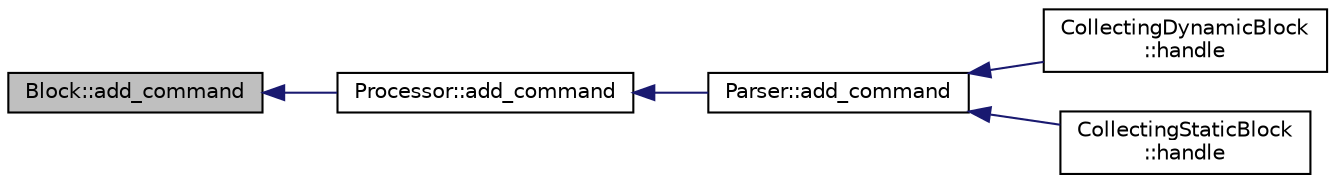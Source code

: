 digraph "Block::add_command"
{
 // INTERACTIVE_SVG=YES
  edge [fontname="Helvetica",fontsize="10",labelfontname="Helvetica",labelfontsize="10"];
  node [fontname="Helvetica",fontsize="10",shape=record];
  rankdir="LR";
  Node1 [label="Block::add_command",height=0.2,width=0.4,color="black", fillcolor="grey75", style="filled" fontcolor="black"];
  Node1 -> Node2 [dir="back",color="midnightblue",fontsize="10",style="solid",fontname="Helvetica"];
  Node2 [label="Processor::add_command",height=0.2,width=0.4,color="black", fillcolor="white", style="filled",URL="$class_processor.html#a5d227b8ae9c27341afa6bfc373e951fb"];
  Node2 -> Node3 [dir="back",color="midnightblue",fontsize="10",style="solid",fontname="Helvetica"];
  Node3 [label="Parser::add_command",height=0.2,width=0.4,color="black", fillcolor="white", style="filled",URL="$class_parser.html#a53fa6b829eb8db63558f2bc8eb72d8b8"];
  Node3 -> Node4 [dir="back",color="midnightblue",fontsize="10",style="solid",fontname="Helvetica"];
  Node4 [label="CollectingDynamicBlock\l::handle",height=0.2,width=0.4,color="black", fillcolor="white", style="filled",URL="$class_collecting_dynamic_block.html#a1b24141d8337e1b097f1114f6285396d"];
  Node3 -> Node5 [dir="back",color="midnightblue",fontsize="10",style="solid",fontname="Helvetica"];
  Node5 [label="CollectingStaticBlock\l::handle",height=0.2,width=0.4,color="black", fillcolor="white", style="filled",URL="$class_collecting_static_block.html#ae3b1cc7db819dafaff6e5964e0b0ccbe"];
}
